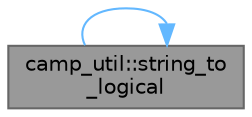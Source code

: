 digraph "camp_util::string_to_logical"
{
 // LATEX_PDF_SIZE
  bgcolor="transparent";
  edge [fontname=Helvetica,fontsize=10,labelfontname=Helvetica,labelfontsize=10];
  node [fontname=Helvetica,fontsize=10,shape=box,height=0.2,width=0.4];
  rankdir="RL";
  Node1 [label="camp_util::string_to\l_logical",height=0.2,width=0.4,color="gray40", fillcolor="grey60", style="filled", fontcolor="black",tooltip="Convert a string to a logical."];
  Node1 -> Node1 [dir="back",color="steelblue1",style="solid"];
}

